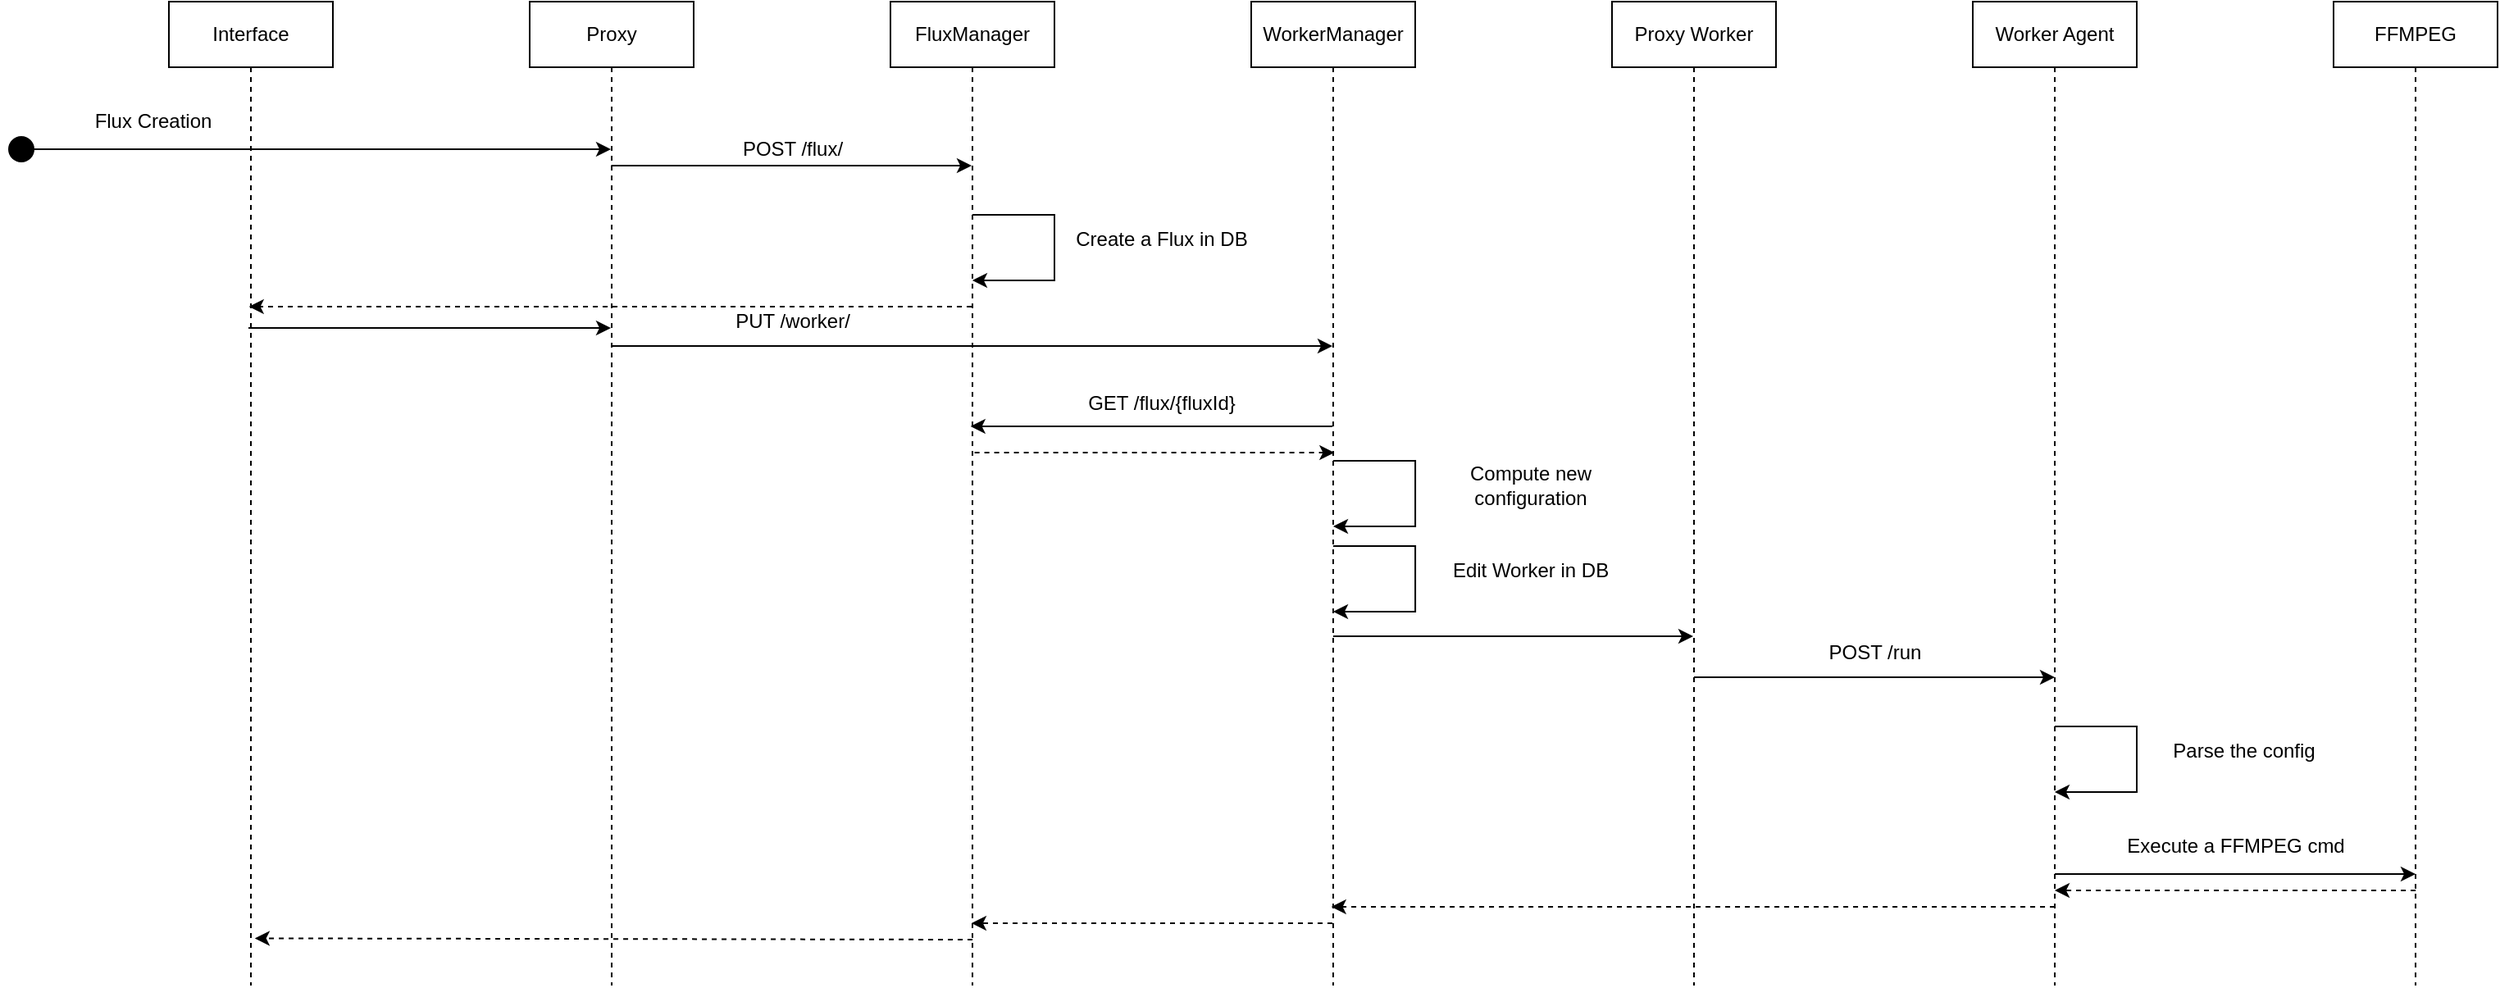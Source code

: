 <mxfile version="25.0.3">
  <diagram name="Page-1" id="2YBvvXClWsGukQMizWep">
    <mxGraphModel dx="2956" dy="1511" grid="1" gridSize="10" guides="1" tooltips="1" connect="1" arrows="1" fold="1" page="1" pageScale="1" pageWidth="850" pageHeight="1100" math="0" shadow="0">
      <root>
        <mxCell id="0" />
        <mxCell id="1" parent="0" />
        <mxCell id="aM9ryv3xv72pqoxQDRHE-1" value="Interface" style="shape=umlLifeline;perimeter=lifelinePerimeter;whiteSpace=wrap;html=1;container=0;dropTarget=0;collapsible=0;recursiveResize=0;outlineConnect=0;portConstraint=eastwest;newEdgeStyle={&quot;edgeStyle&quot;:&quot;elbowEdgeStyle&quot;,&quot;elbow&quot;:&quot;vertical&quot;,&quot;curved&quot;:0,&quot;rounded&quot;:0};" parent="1" vertex="1">
          <mxGeometry x="160" y="40" width="100" height="600" as="geometry" />
        </mxCell>
        <mxCell id="aGoWqj74-usTNh-BuVym-15" style="edgeStyle=elbowEdgeStyle;rounded=0;orthogonalLoop=1;jettySize=auto;html=1;elbow=vertical;curved=0;" parent="1" edge="1">
          <mxGeometry relative="1" as="geometry">
            <mxPoint x="429.731" y="139.998" as="sourcePoint" />
            <mxPoint x="649.5" y="139.998" as="targetPoint" />
          </mxGeometry>
        </mxCell>
        <mxCell id="aGoWqj74-usTNh-BuVym-2" value="Proxy" style="shape=umlLifeline;perimeter=lifelinePerimeter;whiteSpace=wrap;html=1;container=0;dropTarget=0;collapsible=0;recursiveResize=0;outlineConnect=0;portConstraint=eastwest;newEdgeStyle={&quot;edgeStyle&quot;:&quot;elbowEdgeStyle&quot;,&quot;elbow&quot;:&quot;vertical&quot;,&quot;curved&quot;:0,&quot;rounded&quot;:0};" parent="1" vertex="1">
          <mxGeometry x="380" y="40" width="100" height="600" as="geometry" />
        </mxCell>
        <mxCell id="aGoWqj74-usTNh-BuVym-3" value="FluxManager" style="shape=umlLifeline;perimeter=lifelinePerimeter;whiteSpace=wrap;html=1;container=0;dropTarget=0;collapsible=0;recursiveResize=0;outlineConnect=0;portConstraint=eastwest;newEdgeStyle={&quot;edgeStyle&quot;:&quot;elbowEdgeStyle&quot;,&quot;elbow&quot;:&quot;vertical&quot;,&quot;curved&quot;:0,&quot;rounded&quot;:0};" parent="1" vertex="1">
          <mxGeometry x="600" y="40" width="100" height="600" as="geometry" />
        </mxCell>
        <mxCell id="aGoWqj74-usTNh-BuVym-4" value="WorkerManager" style="shape=umlLifeline;perimeter=lifelinePerimeter;whiteSpace=wrap;html=1;container=0;dropTarget=0;collapsible=0;recursiveResize=0;outlineConnect=0;portConstraint=eastwest;newEdgeStyle={&quot;edgeStyle&quot;:&quot;elbowEdgeStyle&quot;,&quot;elbow&quot;:&quot;vertical&quot;,&quot;curved&quot;:0,&quot;rounded&quot;:0};" parent="1" vertex="1">
          <mxGeometry x="820" y="40" width="100" height="600" as="geometry" />
        </mxCell>
        <mxCell id="aGoWqj74-usTNh-BuVym-11" style="edgeStyle=orthogonalEdgeStyle;rounded=0;orthogonalLoop=1;jettySize=auto;html=1;" parent="1" edge="1">
          <mxGeometry relative="1" as="geometry">
            <mxPoint x="70" y="130" as="sourcePoint" />
            <mxPoint x="429.5" y="130" as="targetPoint" />
            <Array as="points">
              <mxPoint x="70" y="130" />
            </Array>
          </mxGeometry>
        </mxCell>
        <mxCell id="aGoWqj74-usTNh-BuVym-16" value="" style="shape=waypoint;sketch=0;fillStyle=solid;size=6;pointerEvents=1;points=[];fillColor=none;resizable=0;rotatable=0;perimeter=centerPerimeter;snapToPoint=1;strokeWidth=6;" parent="1" vertex="1">
          <mxGeometry x="60" y="120" width="20" height="20" as="geometry" />
        </mxCell>
        <mxCell id="aGoWqj74-usTNh-BuVym-18" value="Flux Creation" style="text;html=1;align=center;verticalAlign=middle;resizable=0;points=[];autosize=1;strokeColor=none;fillColor=none;" parent="1" vertex="1">
          <mxGeometry x="105" y="98" width="90" height="30" as="geometry" />
        </mxCell>
        <mxCell id="aGoWqj74-usTNh-BuVym-19" value="POST /flux/" style="text;html=1;align=center;verticalAlign=middle;resizable=0;points=[];autosize=1;strokeColor=none;fillColor=none;" parent="1" vertex="1">
          <mxGeometry x="500" y="115" width="80" height="30" as="geometry" />
        </mxCell>
        <mxCell id="aGoWqj74-usTNh-BuVym-28" value="" style="endArrow=classic;html=1;rounded=0;" parent="1" source="aGoWqj74-usTNh-BuVym-2" edge="1">
          <mxGeometry width="50" height="50" relative="1" as="geometry">
            <mxPoint x="649.959" y="250" as="sourcePoint" />
            <mxPoint x="869.5" y="250" as="targetPoint" />
          </mxGeometry>
        </mxCell>
        <mxCell id="aGoWqj74-usTNh-BuVym-29" value="" style="endArrow=classic;html=1;rounded=0;" parent="1" edge="1">
          <mxGeometry width="50" height="50" relative="1" as="geometry">
            <mxPoint x="649.959" y="170" as="sourcePoint" />
            <mxPoint x="649.959" y="210" as="targetPoint" />
            <Array as="points">
              <mxPoint x="700" y="170" />
              <mxPoint x="700" y="210" />
            </Array>
          </mxGeometry>
        </mxCell>
        <mxCell id="aGoWqj74-usTNh-BuVym-30" value="Create a Flux in DB" style="text;html=1;align=center;verticalAlign=middle;resizable=0;points=[];autosize=1;strokeColor=none;fillColor=none;" parent="1" vertex="1">
          <mxGeometry x="700" y="170" width="130" height="30" as="geometry" />
        </mxCell>
        <mxCell id="aGoWqj74-usTNh-BuVym-31" value="PUT /worker/" style="text;html=1;align=center;verticalAlign=middle;resizable=0;points=[];autosize=1;strokeColor=none;fillColor=none;" parent="1" vertex="1">
          <mxGeometry x="495" y="220" width="90" height="30" as="geometry" />
        </mxCell>
        <mxCell id="aGoWqj74-usTNh-BuVym-32" value="" style="endArrow=classic;html=1;rounded=0;" parent="1" edge="1">
          <mxGeometry width="50" height="50" relative="1" as="geometry">
            <mxPoint x="869.999" y="372" as="sourcePoint" />
            <mxPoint x="869.999" y="412" as="targetPoint" />
            <Array as="points">
              <mxPoint x="920.04" y="372" />
              <mxPoint x="920.04" y="412" />
            </Array>
          </mxGeometry>
        </mxCell>
        <mxCell id="aGoWqj74-usTNh-BuVym-33" value="Edit Worker in DB" style="text;html=1;align=center;verticalAlign=middle;resizable=0;points=[];autosize=1;strokeColor=none;fillColor=none;" parent="1" vertex="1">
          <mxGeometry x="930" y="372" width="120" height="30" as="geometry" />
        </mxCell>
        <mxCell id="aGoWqj74-usTNh-BuVym-36" value="" style="endArrow=classic;html=1;rounded=0;" parent="1" edge="1">
          <mxGeometry width="50" height="50" relative="1" as="geometry">
            <mxPoint x="869.999" y="427" as="sourcePoint" />
            <mxPoint x="1089.5" y="427" as="targetPoint" />
          </mxGeometry>
        </mxCell>
        <mxCell id="aGoWqj74-usTNh-BuVym-37" value="POST /run" style="text;html=1;align=center;verticalAlign=middle;resizable=0;points=[];autosize=1;strokeColor=none;fillColor=none;" parent="1" vertex="1">
          <mxGeometry x="1160" y="422" width="80" height="30" as="geometry" />
        </mxCell>
        <mxCell id="aGoWqj74-usTNh-BuVym-38" value="Proxy Worker" style="shape=umlLifeline;perimeter=lifelinePerimeter;whiteSpace=wrap;html=1;container=0;dropTarget=0;collapsible=0;recursiveResize=0;outlineConnect=0;portConstraint=eastwest;newEdgeStyle={&quot;edgeStyle&quot;:&quot;elbowEdgeStyle&quot;,&quot;elbow&quot;:&quot;vertical&quot;,&quot;curved&quot;:0,&quot;rounded&quot;:0};" parent="1" vertex="1">
          <mxGeometry x="1040" y="40" width="100" height="600" as="geometry" />
        </mxCell>
        <mxCell id="aGoWqj74-usTNh-BuVym-39" value="Worker Agent" style="shape=umlLifeline;perimeter=lifelinePerimeter;whiteSpace=wrap;html=1;container=0;dropTarget=0;collapsible=0;recursiveResize=0;outlineConnect=0;portConstraint=eastwest;newEdgeStyle={&quot;edgeStyle&quot;:&quot;elbowEdgeStyle&quot;,&quot;elbow&quot;:&quot;vertical&quot;,&quot;curved&quot;:0,&quot;rounded&quot;:0};" parent="1" vertex="1">
          <mxGeometry x="1260" y="40" width="100" height="600" as="geometry" />
        </mxCell>
        <mxCell id="aGoWqj74-usTNh-BuVym-40" value="FFMPEG" style="shape=umlLifeline;perimeter=lifelinePerimeter;whiteSpace=wrap;html=1;container=0;dropTarget=0;collapsible=0;recursiveResize=0;outlineConnect=0;portConstraint=eastwest;newEdgeStyle={&quot;edgeStyle&quot;:&quot;elbowEdgeStyle&quot;,&quot;elbow&quot;:&quot;vertical&quot;,&quot;curved&quot;:0,&quot;rounded&quot;:0};" parent="1" vertex="1">
          <mxGeometry x="1480" y="40" width="100" height="600" as="geometry" />
        </mxCell>
        <mxCell id="aGoWqj74-usTNh-BuVym-42" value="" style="endArrow=classic;html=1;rounded=0;" parent="1" edge="1">
          <mxGeometry width="50" height="50" relative="1" as="geometry">
            <mxPoint x="1089.999" y="452" as="sourcePoint" />
            <mxPoint x="1310" y="452" as="targetPoint" />
          </mxGeometry>
        </mxCell>
        <mxCell id="aGoWqj74-usTNh-BuVym-43" value="" style="endArrow=classic;html=1;rounded=0;" parent="1" edge="1">
          <mxGeometry width="50" height="50" relative="1" as="geometry">
            <mxPoint x="1309.959" y="482" as="sourcePoint" />
            <mxPoint x="1309.959" y="522" as="targetPoint" />
            <Array as="points">
              <mxPoint x="1360" y="482" />
              <mxPoint x="1360" y="522" />
            </Array>
          </mxGeometry>
        </mxCell>
        <mxCell id="aGoWqj74-usTNh-BuVym-44" value="Parse the config" style="text;html=1;align=center;verticalAlign=middle;resizable=0;points=[];autosize=1;strokeColor=none;fillColor=none;" parent="1" vertex="1">
          <mxGeometry x="1370" y="482" width="110" height="30" as="geometry" />
        </mxCell>
        <mxCell id="aGoWqj74-usTNh-BuVym-45" value="" style="endArrow=classic;html=1;rounded=0;" parent="1" edge="1">
          <mxGeometry width="50" height="50" relative="1" as="geometry">
            <mxPoint x="1309.999" y="572" as="sourcePoint" />
            <mxPoint x="1530" y="572" as="targetPoint" />
          </mxGeometry>
        </mxCell>
        <mxCell id="aGoWqj74-usTNh-BuVym-46" value="Execute a FFMPEG cmd" style="text;html=1;align=center;verticalAlign=middle;resizable=0;points=[];autosize=1;strokeColor=none;fillColor=none;" parent="1" vertex="1">
          <mxGeometry x="1340" y="540" width="160" height="30" as="geometry" />
        </mxCell>
        <mxCell id="aGoWqj74-usTNh-BuVym-47" value="" style="endArrow=classic;html=1;rounded=0;dashed=1;" parent="1" edge="1">
          <mxGeometry width="50" height="50" relative="1" as="geometry">
            <mxPoint x="1310.03" y="592" as="sourcePoint" />
            <mxPoint x="868.833" y="592" as="targetPoint" />
          </mxGeometry>
        </mxCell>
        <mxCell id="aGoWqj74-usTNh-BuVym-49" value="" style="endArrow=classic;html=1;rounded=0;dashed=1;" parent="1" edge="1">
          <mxGeometry width="50" height="50" relative="1" as="geometry">
            <mxPoint x="869.5" y="602" as="sourcePoint" />
            <mxPoint x="649.447" y="602" as="targetPoint" />
          </mxGeometry>
        </mxCell>
        <mxCell id="aGoWqj74-usTNh-BuVym-50" value="" style="endArrow=classic;html=1;rounded=0;entryX=0.524;entryY=0.832;entryDx=0;entryDy=0;entryPerimeter=0;dashed=1;" parent="1" edge="1">
          <mxGeometry width="50" height="50" relative="1" as="geometry">
            <mxPoint x="650.03" y="612" as="sourcePoint" />
            <mxPoint x="212.4" y="611.2" as="targetPoint" />
          </mxGeometry>
        </mxCell>
        <mxCell id="2" value="" style="endArrow=classic;html=1;rounded=0;dashed=1;" parent="1" edge="1">
          <mxGeometry width="50" height="50" relative="1" as="geometry">
            <mxPoint x="1530.03" y="582" as="sourcePoint" />
            <mxPoint x="1309.977" y="582" as="targetPoint" />
          </mxGeometry>
        </mxCell>
        <mxCell id="5" value="" style="endArrow=classic;html=1;rounded=0;dashed=1;" parent="1" source="aGoWqj74-usTNh-BuVym-3" edge="1">
          <mxGeometry width="50" height="50" relative="1" as="geometry">
            <mxPoint x="570" y="226" as="sourcePoint" />
            <mxPoint x="208.833" y="226" as="targetPoint" />
          </mxGeometry>
        </mxCell>
        <mxCell id="8" value="" style="endArrow=classic;html=1;rounded=0;" parent="1" edge="1">
          <mxGeometry width="50" height="50" relative="1" as="geometry">
            <mxPoint x="869.999" y="320" as="sourcePoint" />
            <mxPoint x="869.999" y="360" as="targetPoint" />
            <Array as="points">
              <mxPoint x="920.04" y="320" />
              <mxPoint x="920.04" y="360" />
            </Array>
          </mxGeometry>
        </mxCell>
        <mxCell id="9" value="Compute new&lt;br&gt;configuration" style="text;html=1;align=center;verticalAlign=middle;resizable=0;points=[];autosize=1;strokeColor=none;fillColor=none;" parent="1" vertex="1">
          <mxGeometry x="940" y="315" width="100" height="40" as="geometry" />
        </mxCell>
        <mxCell id="10" value="" style="endArrow=classic;html=1;rounded=0;" parent="1" edge="1">
          <mxGeometry width="50" height="50" relative="1" as="geometry">
            <mxPoint x="869.5" y="299" as="sourcePoint" />
            <mxPoint x="648.833" y="299" as="targetPoint" />
          </mxGeometry>
        </mxCell>
        <mxCell id="12" value="" style="endArrow=none;html=1;rounded=0;endFill=0;startArrow=classic;startFill=1;dashed=1;" parent="1" edge="1">
          <mxGeometry width="50" height="50" relative="1" as="geometry">
            <mxPoint x="870.67" y="315" as="sourcePoint" />
            <mxPoint x="650.003" y="315" as="targetPoint" />
          </mxGeometry>
        </mxCell>
        <mxCell id="13" value="GET /flux/{fluxId}" style="text;html=1;align=center;verticalAlign=middle;resizable=0;points=[];autosize=1;strokeColor=none;fillColor=none;" parent="1" vertex="1">
          <mxGeometry x="710" y="270" width="110" height="30" as="geometry" />
        </mxCell>
        <mxCell id="15" value="" style="endArrow=classic;html=1;rounded=0;" parent="1" edge="1">
          <mxGeometry width="50" height="50" relative="1" as="geometry">
            <mxPoint x="208.5" y="239" as="sourcePoint" />
            <mxPoint x="429.5" y="239" as="targetPoint" />
          </mxGeometry>
        </mxCell>
      </root>
    </mxGraphModel>
  </diagram>
</mxfile>
